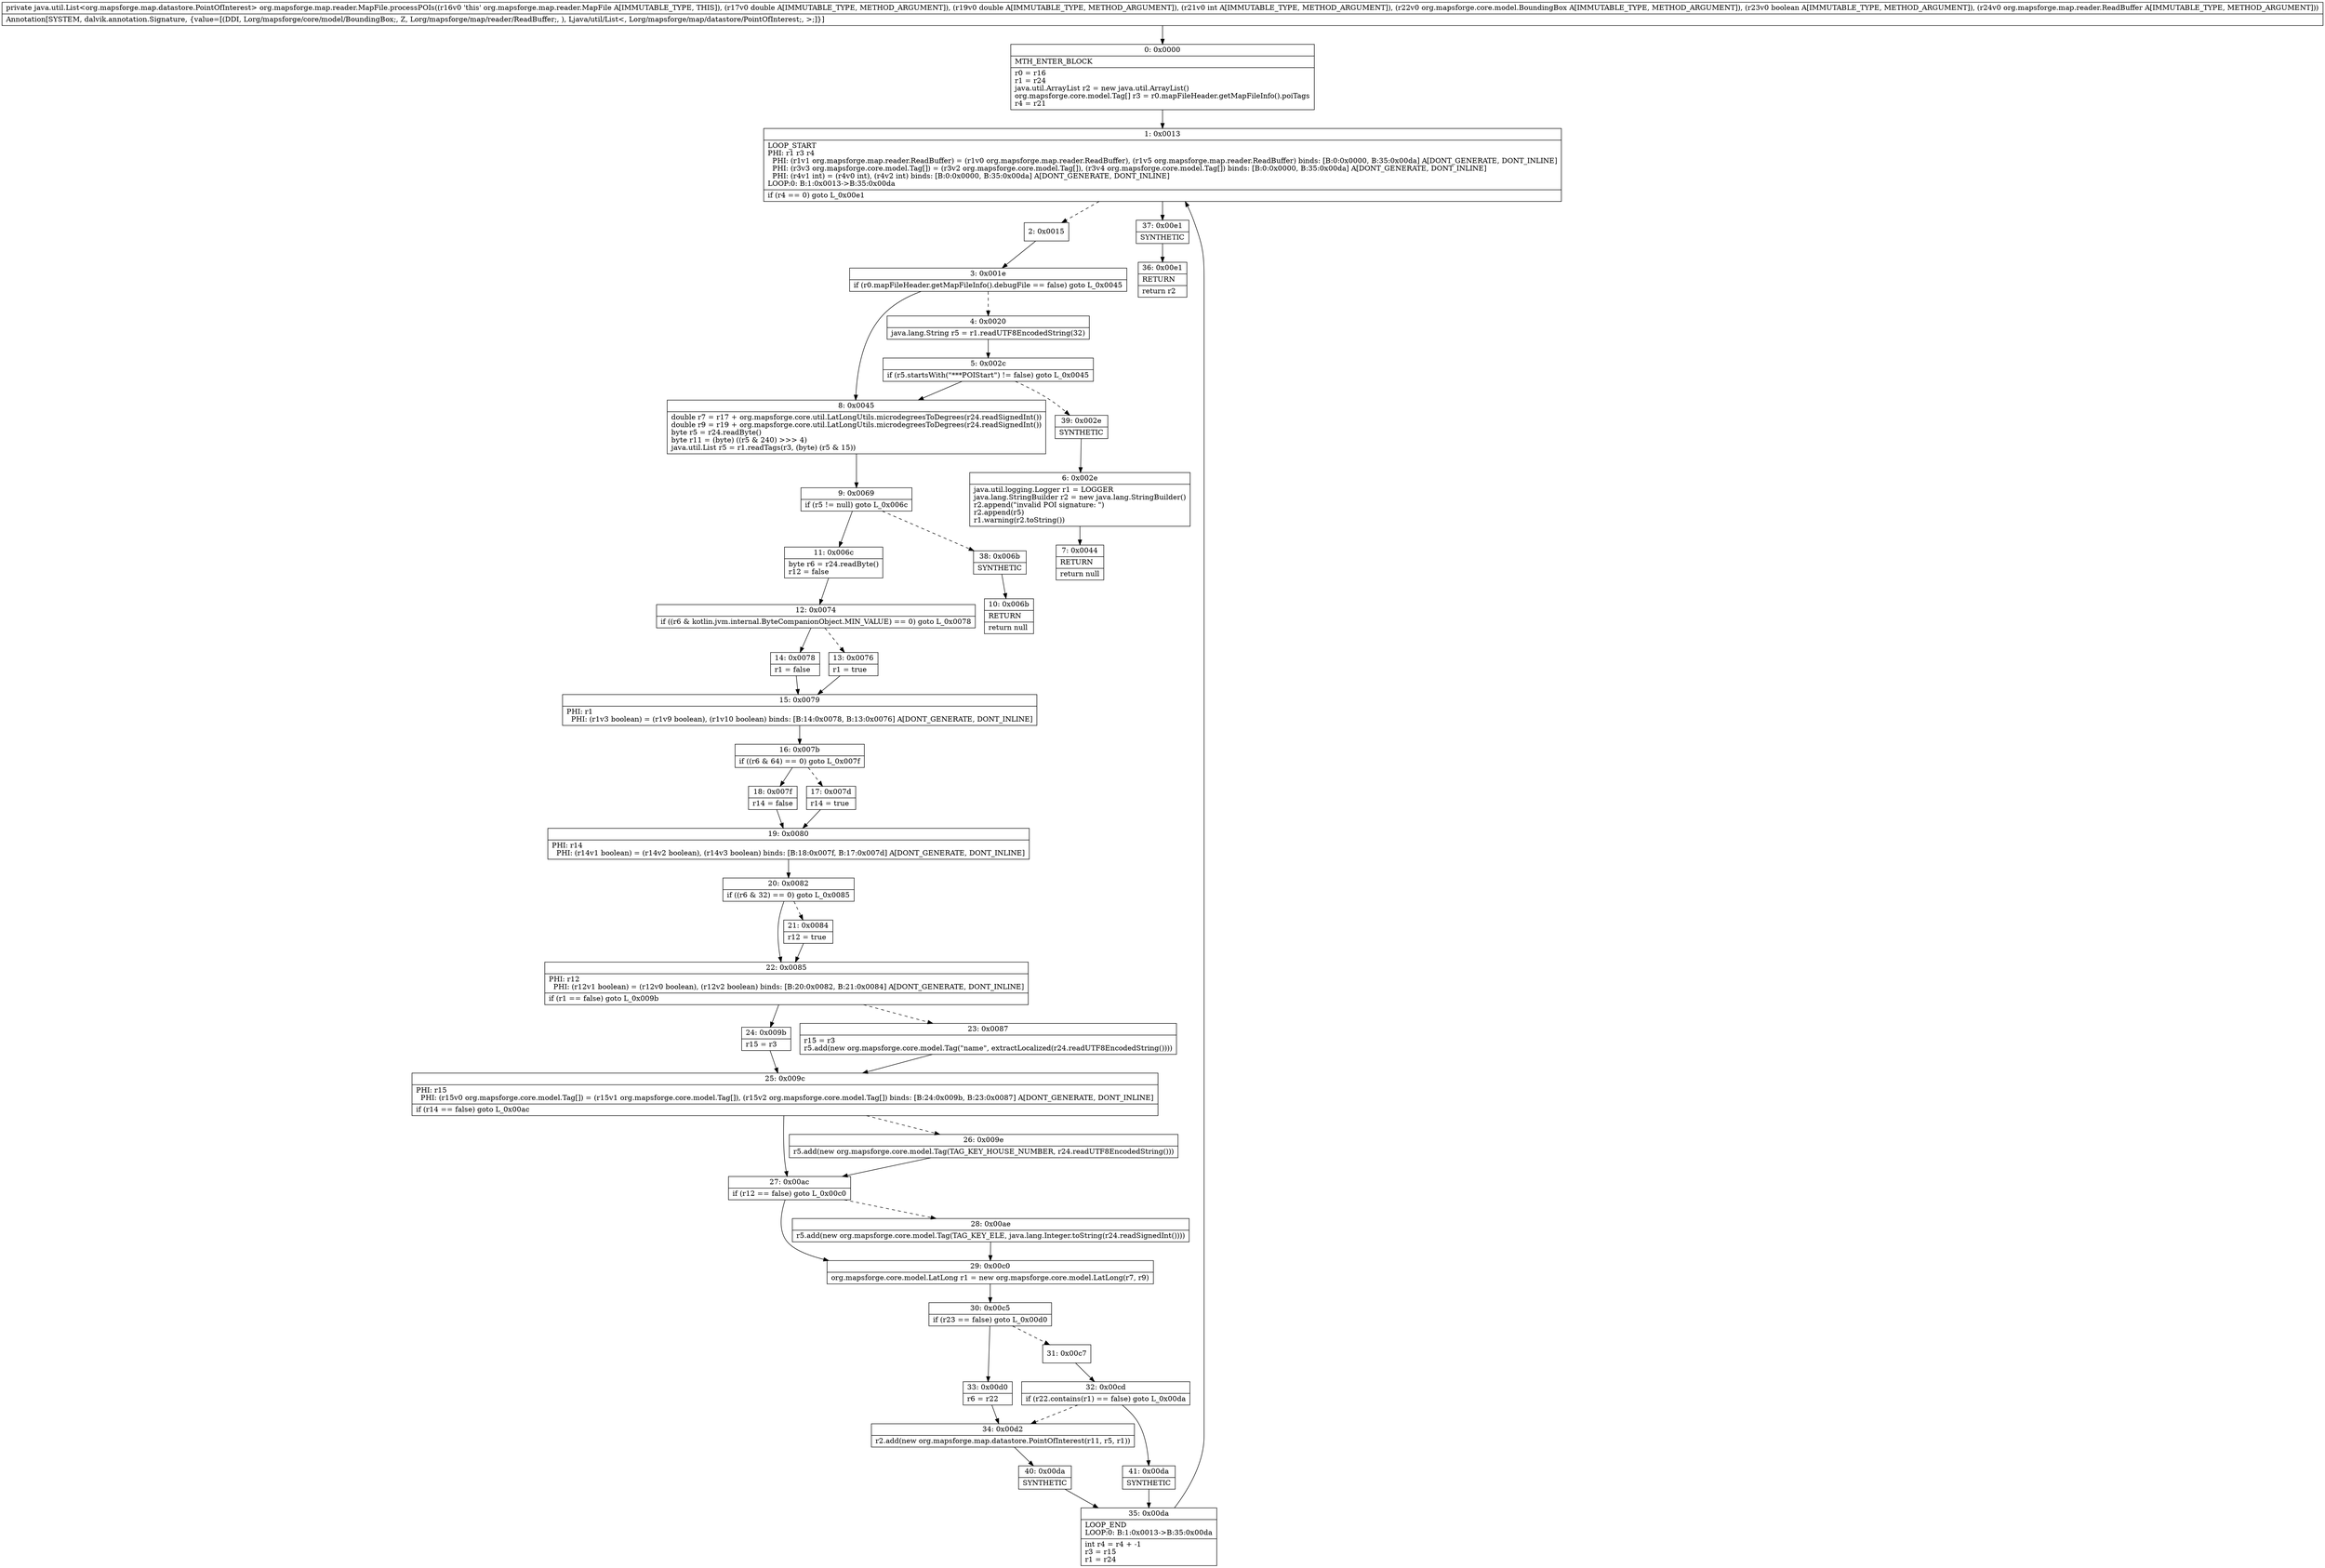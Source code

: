 digraph "CFG fororg.mapsforge.map.reader.MapFile.processPOIs(DDILorg\/mapsforge\/core\/model\/BoundingBox;ZLorg\/mapsforge\/map\/reader\/ReadBuffer;)Ljava\/util\/List;" {
Node_0 [shape=record,label="{0\:\ 0x0000|MTH_ENTER_BLOCK\l|r0 = r16\lr1 = r24\ljava.util.ArrayList r2 = new java.util.ArrayList()\lorg.mapsforge.core.model.Tag[] r3 = r0.mapFileHeader.getMapFileInfo().poiTags\lr4 = r21\l}"];
Node_1 [shape=record,label="{1\:\ 0x0013|LOOP_START\lPHI: r1 r3 r4 \l  PHI: (r1v1 org.mapsforge.map.reader.ReadBuffer) = (r1v0 org.mapsforge.map.reader.ReadBuffer), (r1v5 org.mapsforge.map.reader.ReadBuffer) binds: [B:0:0x0000, B:35:0x00da] A[DONT_GENERATE, DONT_INLINE]\l  PHI: (r3v3 org.mapsforge.core.model.Tag[]) = (r3v2 org.mapsforge.core.model.Tag[]), (r3v4 org.mapsforge.core.model.Tag[]) binds: [B:0:0x0000, B:35:0x00da] A[DONT_GENERATE, DONT_INLINE]\l  PHI: (r4v1 int) = (r4v0 int), (r4v2 int) binds: [B:0:0x0000, B:35:0x00da] A[DONT_GENERATE, DONT_INLINE]\lLOOP:0: B:1:0x0013\-\>B:35:0x00da\l|if (r4 == 0) goto L_0x00e1\l}"];
Node_2 [shape=record,label="{2\:\ 0x0015}"];
Node_3 [shape=record,label="{3\:\ 0x001e|if (r0.mapFileHeader.getMapFileInfo().debugFile == false) goto L_0x0045\l}"];
Node_4 [shape=record,label="{4\:\ 0x0020|java.lang.String r5 = r1.readUTF8EncodedString(32)\l}"];
Node_5 [shape=record,label="{5\:\ 0x002c|if (r5.startsWith(\"***POIStart\") != false) goto L_0x0045\l}"];
Node_6 [shape=record,label="{6\:\ 0x002e|java.util.logging.Logger r1 = LOGGER\ljava.lang.StringBuilder r2 = new java.lang.StringBuilder()\lr2.append(\"invalid POI signature: \")\lr2.append(r5)\lr1.warning(r2.toString())\l}"];
Node_7 [shape=record,label="{7\:\ 0x0044|RETURN\l|return null\l}"];
Node_8 [shape=record,label="{8\:\ 0x0045|double r7 = r17 + org.mapsforge.core.util.LatLongUtils.microdegreesToDegrees(r24.readSignedInt())\ldouble r9 = r19 + org.mapsforge.core.util.LatLongUtils.microdegreesToDegrees(r24.readSignedInt())\lbyte r5 = r24.readByte()\lbyte r11 = (byte) ((r5 & 240) \>\>\> 4)\ljava.util.List r5 = r1.readTags(r3, (byte) (r5 & 15))\l}"];
Node_9 [shape=record,label="{9\:\ 0x0069|if (r5 != null) goto L_0x006c\l}"];
Node_10 [shape=record,label="{10\:\ 0x006b|RETURN\l|return null\l}"];
Node_11 [shape=record,label="{11\:\ 0x006c|byte r6 = r24.readByte()\lr12 = false\l}"];
Node_12 [shape=record,label="{12\:\ 0x0074|if ((r6 & kotlin.jvm.internal.ByteCompanionObject.MIN_VALUE) == 0) goto L_0x0078\l}"];
Node_13 [shape=record,label="{13\:\ 0x0076|r1 = true\l}"];
Node_14 [shape=record,label="{14\:\ 0x0078|r1 = false\l}"];
Node_15 [shape=record,label="{15\:\ 0x0079|PHI: r1 \l  PHI: (r1v3 boolean) = (r1v9 boolean), (r1v10 boolean) binds: [B:14:0x0078, B:13:0x0076] A[DONT_GENERATE, DONT_INLINE]\l}"];
Node_16 [shape=record,label="{16\:\ 0x007b|if ((r6 & 64) == 0) goto L_0x007f\l}"];
Node_17 [shape=record,label="{17\:\ 0x007d|r14 = true\l}"];
Node_18 [shape=record,label="{18\:\ 0x007f|r14 = false\l}"];
Node_19 [shape=record,label="{19\:\ 0x0080|PHI: r14 \l  PHI: (r14v1 boolean) = (r14v2 boolean), (r14v3 boolean) binds: [B:18:0x007f, B:17:0x007d] A[DONT_GENERATE, DONT_INLINE]\l}"];
Node_20 [shape=record,label="{20\:\ 0x0082|if ((r6 & 32) == 0) goto L_0x0085\l}"];
Node_21 [shape=record,label="{21\:\ 0x0084|r12 = true\l}"];
Node_22 [shape=record,label="{22\:\ 0x0085|PHI: r12 \l  PHI: (r12v1 boolean) = (r12v0 boolean), (r12v2 boolean) binds: [B:20:0x0082, B:21:0x0084] A[DONT_GENERATE, DONT_INLINE]\l|if (r1 == false) goto L_0x009b\l}"];
Node_23 [shape=record,label="{23\:\ 0x0087|r15 = r3\lr5.add(new org.mapsforge.core.model.Tag(\"name\", extractLocalized(r24.readUTF8EncodedString())))\l}"];
Node_24 [shape=record,label="{24\:\ 0x009b|r15 = r3\l}"];
Node_25 [shape=record,label="{25\:\ 0x009c|PHI: r15 \l  PHI: (r15v0 org.mapsforge.core.model.Tag[]) = (r15v1 org.mapsforge.core.model.Tag[]), (r15v2 org.mapsforge.core.model.Tag[]) binds: [B:24:0x009b, B:23:0x0087] A[DONT_GENERATE, DONT_INLINE]\l|if (r14 == false) goto L_0x00ac\l}"];
Node_26 [shape=record,label="{26\:\ 0x009e|r5.add(new org.mapsforge.core.model.Tag(TAG_KEY_HOUSE_NUMBER, r24.readUTF8EncodedString()))\l}"];
Node_27 [shape=record,label="{27\:\ 0x00ac|if (r12 == false) goto L_0x00c0\l}"];
Node_28 [shape=record,label="{28\:\ 0x00ae|r5.add(new org.mapsforge.core.model.Tag(TAG_KEY_ELE, java.lang.Integer.toString(r24.readSignedInt())))\l}"];
Node_29 [shape=record,label="{29\:\ 0x00c0|org.mapsforge.core.model.LatLong r1 = new org.mapsforge.core.model.LatLong(r7, r9)\l}"];
Node_30 [shape=record,label="{30\:\ 0x00c5|if (r23 == false) goto L_0x00d0\l}"];
Node_31 [shape=record,label="{31\:\ 0x00c7}"];
Node_32 [shape=record,label="{32\:\ 0x00cd|if (r22.contains(r1) == false) goto L_0x00da\l}"];
Node_33 [shape=record,label="{33\:\ 0x00d0|r6 = r22\l}"];
Node_34 [shape=record,label="{34\:\ 0x00d2|r2.add(new org.mapsforge.map.datastore.PointOfInterest(r11, r5, r1))\l}"];
Node_35 [shape=record,label="{35\:\ 0x00da|LOOP_END\lLOOP:0: B:1:0x0013\-\>B:35:0x00da\l|int r4 = r4 + \-1\lr3 = r15\lr1 = r24\l}"];
Node_36 [shape=record,label="{36\:\ 0x00e1|RETURN\l|return r2\l}"];
Node_37 [shape=record,label="{37\:\ 0x00e1|SYNTHETIC\l}"];
Node_38 [shape=record,label="{38\:\ 0x006b|SYNTHETIC\l}"];
Node_39 [shape=record,label="{39\:\ 0x002e|SYNTHETIC\l}"];
Node_40 [shape=record,label="{40\:\ 0x00da|SYNTHETIC\l}"];
Node_41 [shape=record,label="{41\:\ 0x00da|SYNTHETIC\l}"];
MethodNode[shape=record,label="{private java.util.List\<org.mapsforge.map.datastore.PointOfInterest\> org.mapsforge.map.reader.MapFile.processPOIs((r16v0 'this' org.mapsforge.map.reader.MapFile A[IMMUTABLE_TYPE, THIS]), (r17v0 double A[IMMUTABLE_TYPE, METHOD_ARGUMENT]), (r19v0 double A[IMMUTABLE_TYPE, METHOD_ARGUMENT]), (r21v0 int A[IMMUTABLE_TYPE, METHOD_ARGUMENT]), (r22v0 org.mapsforge.core.model.BoundingBox A[IMMUTABLE_TYPE, METHOD_ARGUMENT]), (r23v0 boolean A[IMMUTABLE_TYPE, METHOD_ARGUMENT]), (r24v0 org.mapsforge.map.reader.ReadBuffer A[IMMUTABLE_TYPE, METHOD_ARGUMENT]))  | Annotation[SYSTEM, dalvik.annotation.Signature, \{value=[(DDI, Lorg\/mapsforge\/core\/model\/BoundingBox;, Z, Lorg\/mapsforge\/map\/reader\/ReadBuffer;, ), Ljava\/util\/List\<, Lorg\/mapsforge\/map\/datastore\/PointOfInterest;, \>;]\}]\l}"];
MethodNode -> Node_0;
Node_0 -> Node_1;
Node_1 -> Node_2[style=dashed];
Node_1 -> Node_37;
Node_2 -> Node_3;
Node_3 -> Node_4[style=dashed];
Node_3 -> Node_8;
Node_4 -> Node_5;
Node_5 -> Node_8;
Node_5 -> Node_39[style=dashed];
Node_6 -> Node_7;
Node_8 -> Node_9;
Node_9 -> Node_11;
Node_9 -> Node_38[style=dashed];
Node_11 -> Node_12;
Node_12 -> Node_13[style=dashed];
Node_12 -> Node_14;
Node_13 -> Node_15;
Node_14 -> Node_15;
Node_15 -> Node_16;
Node_16 -> Node_17[style=dashed];
Node_16 -> Node_18;
Node_17 -> Node_19;
Node_18 -> Node_19;
Node_19 -> Node_20;
Node_20 -> Node_21[style=dashed];
Node_20 -> Node_22;
Node_21 -> Node_22;
Node_22 -> Node_23[style=dashed];
Node_22 -> Node_24;
Node_23 -> Node_25;
Node_24 -> Node_25;
Node_25 -> Node_26[style=dashed];
Node_25 -> Node_27;
Node_26 -> Node_27;
Node_27 -> Node_28[style=dashed];
Node_27 -> Node_29;
Node_28 -> Node_29;
Node_29 -> Node_30;
Node_30 -> Node_31[style=dashed];
Node_30 -> Node_33;
Node_31 -> Node_32;
Node_32 -> Node_34[style=dashed];
Node_32 -> Node_41;
Node_33 -> Node_34;
Node_34 -> Node_40;
Node_35 -> Node_1;
Node_37 -> Node_36;
Node_38 -> Node_10;
Node_39 -> Node_6;
Node_40 -> Node_35;
Node_41 -> Node_35;
}

